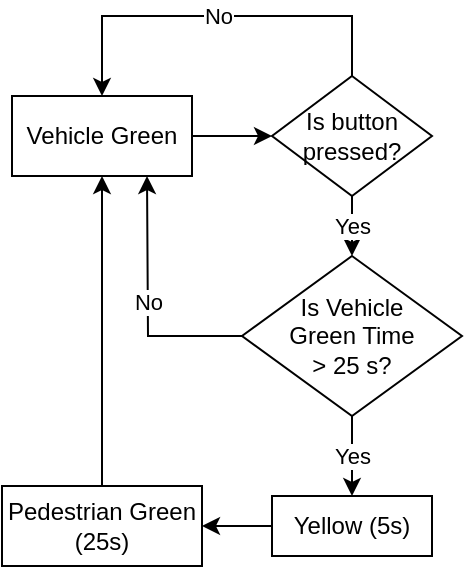 <mxfile version="20.6.0" type="device"><diagram id="AaW0-H9w_dbAJrMHsLMZ" name="Page-1"><mxGraphModel dx="1375" dy="786" grid="1" gridSize="10" guides="1" tooltips="1" connect="1" arrows="1" fold="1" page="1" pageScale="1" pageWidth="850" pageHeight="1100" math="0" shadow="0"><root><mxCell id="0"/><mxCell id="1" parent="0"/><mxCell id="5rVSXqsxx6o4nJnyBRdW-2" value="Vehicle Green" style="rounded=0;whiteSpace=wrap;html=1;" vertex="1" parent="1"><mxGeometry x="200" y="120" width="90" height="40" as="geometry"/></mxCell><mxCell id="5rVSXqsxx6o4nJnyBRdW-5" value="Is button pressed?" style="rhombus;whiteSpace=wrap;html=1;" vertex="1" parent="1"><mxGeometry x="330" y="110" width="80" height="60" as="geometry"/></mxCell><mxCell id="5rVSXqsxx6o4nJnyBRdW-6" value="Is Vehicle &lt;br&gt;Green Time &lt;br&gt;&amp;gt; 25 s?" style="rhombus;align=center;verticalAlign=middle;labelPosition=center;verticalLabelPosition=middle;whiteSpace=wrap;html=1;fontSize=12;" vertex="1" parent="1"><mxGeometry x="315" y="200" width="110" height="80" as="geometry"/></mxCell><mxCell id="5rVSXqsxx6o4nJnyBRdW-8" value="Yellow (5s)" style="rounded=0;whiteSpace=wrap;html=1;" vertex="1" parent="1"><mxGeometry x="330" y="320" width="80" height="30" as="geometry"/></mxCell><mxCell id="5rVSXqsxx6o4nJnyBRdW-9" value="Pedestrian Green (25s)" style="rounded=0;whiteSpace=wrap;html=1;" vertex="1" parent="1"><mxGeometry x="195" y="315" width="100" height="40" as="geometry"/></mxCell><mxCell id="5rVSXqsxx6o4nJnyBRdW-10" value="" style="endArrow=classic;html=1;rounded=0;exitX=1;exitY=0.5;exitDx=0;exitDy=0;" edge="1" parent="1" source="5rVSXqsxx6o4nJnyBRdW-2" target="5rVSXqsxx6o4nJnyBRdW-5"><mxGeometry width="50" height="50" relative="1" as="geometry"><mxPoint x="400" y="400" as="sourcePoint"/><mxPoint x="450" y="350" as="targetPoint"/></mxGeometry></mxCell><mxCell id="5rVSXqsxx6o4nJnyBRdW-11" value="No" style="endArrow=classic;html=1;rounded=0;exitX=0.5;exitY=0;exitDx=0;exitDy=0;entryX=0.5;entryY=0;entryDx=0;entryDy=0;" edge="1" parent="1" source="5rVSXqsxx6o4nJnyBRdW-5" target="5rVSXqsxx6o4nJnyBRdW-2"><mxGeometry width="50" height="50" relative="1" as="geometry"><mxPoint x="400" y="400" as="sourcePoint"/><mxPoint x="450" y="350" as="targetPoint"/><Array as="points"><mxPoint x="370" y="80"/><mxPoint x="245" y="80"/></Array></mxGeometry></mxCell><mxCell id="5rVSXqsxx6o4nJnyBRdW-12" value="Yes" style="endArrow=classic;html=1;rounded=0;exitX=0.5;exitY=1;exitDx=0;exitDy=0;" edge="1" parent="1" source="5rVSXqsxx6o4nJnyBRdW-5" target="5rVSXqsxx6o4nJnyBRdW-6"><mxGeometry width="50" height="50" relative="1" as="geometry"><mxPoint x="400" y="400" as="sourcePoint"/><mxPoint x="450" y="350" as="targetPoint"/></mxGeometry></mxCell><mxCell id="5rVSXqsxx6o4nJnyBRdW-13" value="No" style="endArrow=classic;html=1;rounded=0;exitX=0;exitY=0.5;exitDx=0;exitDy=0;entryX=0.75;entryY=1;entryDx=0;entryDy=0;" edge="1" parent="1" source="5rVSXqsxx6o4nJnyBRdW-6" target="5rVSXqsxx6o4nJnyBRdW-2"><mxGeometry x="0.005" width="50" height="50" relative="1" as="geometry"><mxPoint x="400" y="400" as="sourcePoint"/><mxPoint x="450" y="350" as="targetPoint"/><Array as="points"><mxPoint x="268" y="240"/></Array><mxPoint as="offset"/></mxGeometry></mxCell><mxCell id="5rVSXqsxx6o4nJnyBRdW-14" value="Yes" style="endArrow=classic;html=1;rounded=0;exitX=0.5;exitY=1;exitDx=0;exitDy=0;entryX=0.5;entryY=0;entryDx=0;entryDy=0;" edge="1" parent="1" source="5rVSXqsxx6o4nJnyBRdW-6" target="5rVSXqsxx6o4nJnyBRdW-8"><mxGeometry width="50" height="50" relative="1" as="geometry"><mxPoint x="380" y="190" as="sourcePoint"/><mxPoint x="380" y="220" as="targetPoint"/></mxGeometry></mxCell><mxCell id="5rVSXqsxx6o4nJnyBRdW-15" value="" style="endArrow=classic;html=1;rounded=0;exitX=0;exitY=0.5;exitDx=0;exitDy=0;entryX=1;entryY=0.5;entryDx=0;entryDy=0;" edge="1" parent="1" source="5rVSXqsxx6o4nJnyBRdW-8" target="5rVSXqsxx6o4nJnyBRdW-9"><mxGeometry width="50" height="50" relative="1" as="geometry"><mxPoint x="400" y="400" as="sourcePoint"/><mxPoint x="450" y="350" as="targetPoint"/></mxGeometry></mxCell><mxCell id="5rVSXqsxx6o4nJnyBRdW-16" value="" style="endArrow=classic;html=1;rounded=0;exitX=0.5;exitY=0;exitDx=0;exitDy=0;entryX=0.5;entryY=1;entryDx=0;entryDy=0;" edge="1" parent="1" source="5rVSXqsxx6o4nJnyBRdW-9" target="5rVSXqsxx6o4nJnyBRdW-2"><mxGeometry width="50" height="50" relative="1" as="geometry"><mxPoint x="400" y="400" as="sourcePoint"/><mxPoint x="450" y="350" as="targetPoint"/></mxGeometry></mxCell></root></mxGraphModel></diagram></mxfile>